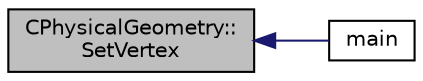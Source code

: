 digraph "CPhysicalGeometry::SetVertex"
{
  edge [fontname="Helvetica",fontsize="10",labelfontname="Helvetica",labelfontsize="10"];
  node [fontname="Helvetica",fontsize="10",shape=record];
  rankdir="LR";
  Node1419 [label="CPhysicalGeometry::\lSetVertex",height=0.2,width=0.4,color="black", fillcolor="grey75", style="filled", fontcolor="black"];
  Node1419 -> Node1420 [dir="back",color="midnightblue",fontsize="10",style="solid",fontname="Helvetica"];
  Node1420 [label="main",height=0.2,width=0.4,color="black", fillcolor="white", style="filled",URL="$_s_u2___m_s_h_8cpp.html#a0ddf1224851353fc92bfbff6f499fa97"];
}
